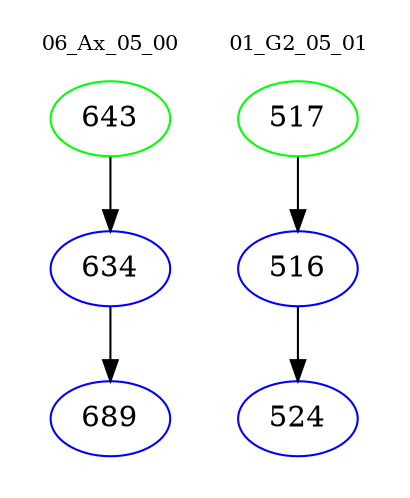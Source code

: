 digraph{
subgraph cluster_0 {
color = white
label = "06_Ax_05_00";
fontsize=10;
T0_643 [label="643", color="green"]
T0_643 -> T0_634 [color="black"]
T0_634 [label="634", color="blue"]
T0_634 -> T0_689 [color="black"]
T0_689 [label="689", color="blue"]
}
subgraph cluster_1 {
color = white
label = "01_G2_05_01";
fontsize=10;
T1_517 [label="517", color="green"]
T1_517 -> T1_516 [color="black"]
T1_516 [label="516", color="blue"]
T1_516 -> T1_524 [color="black"]
T1_524 [label="524", color="blue"]
}
}
